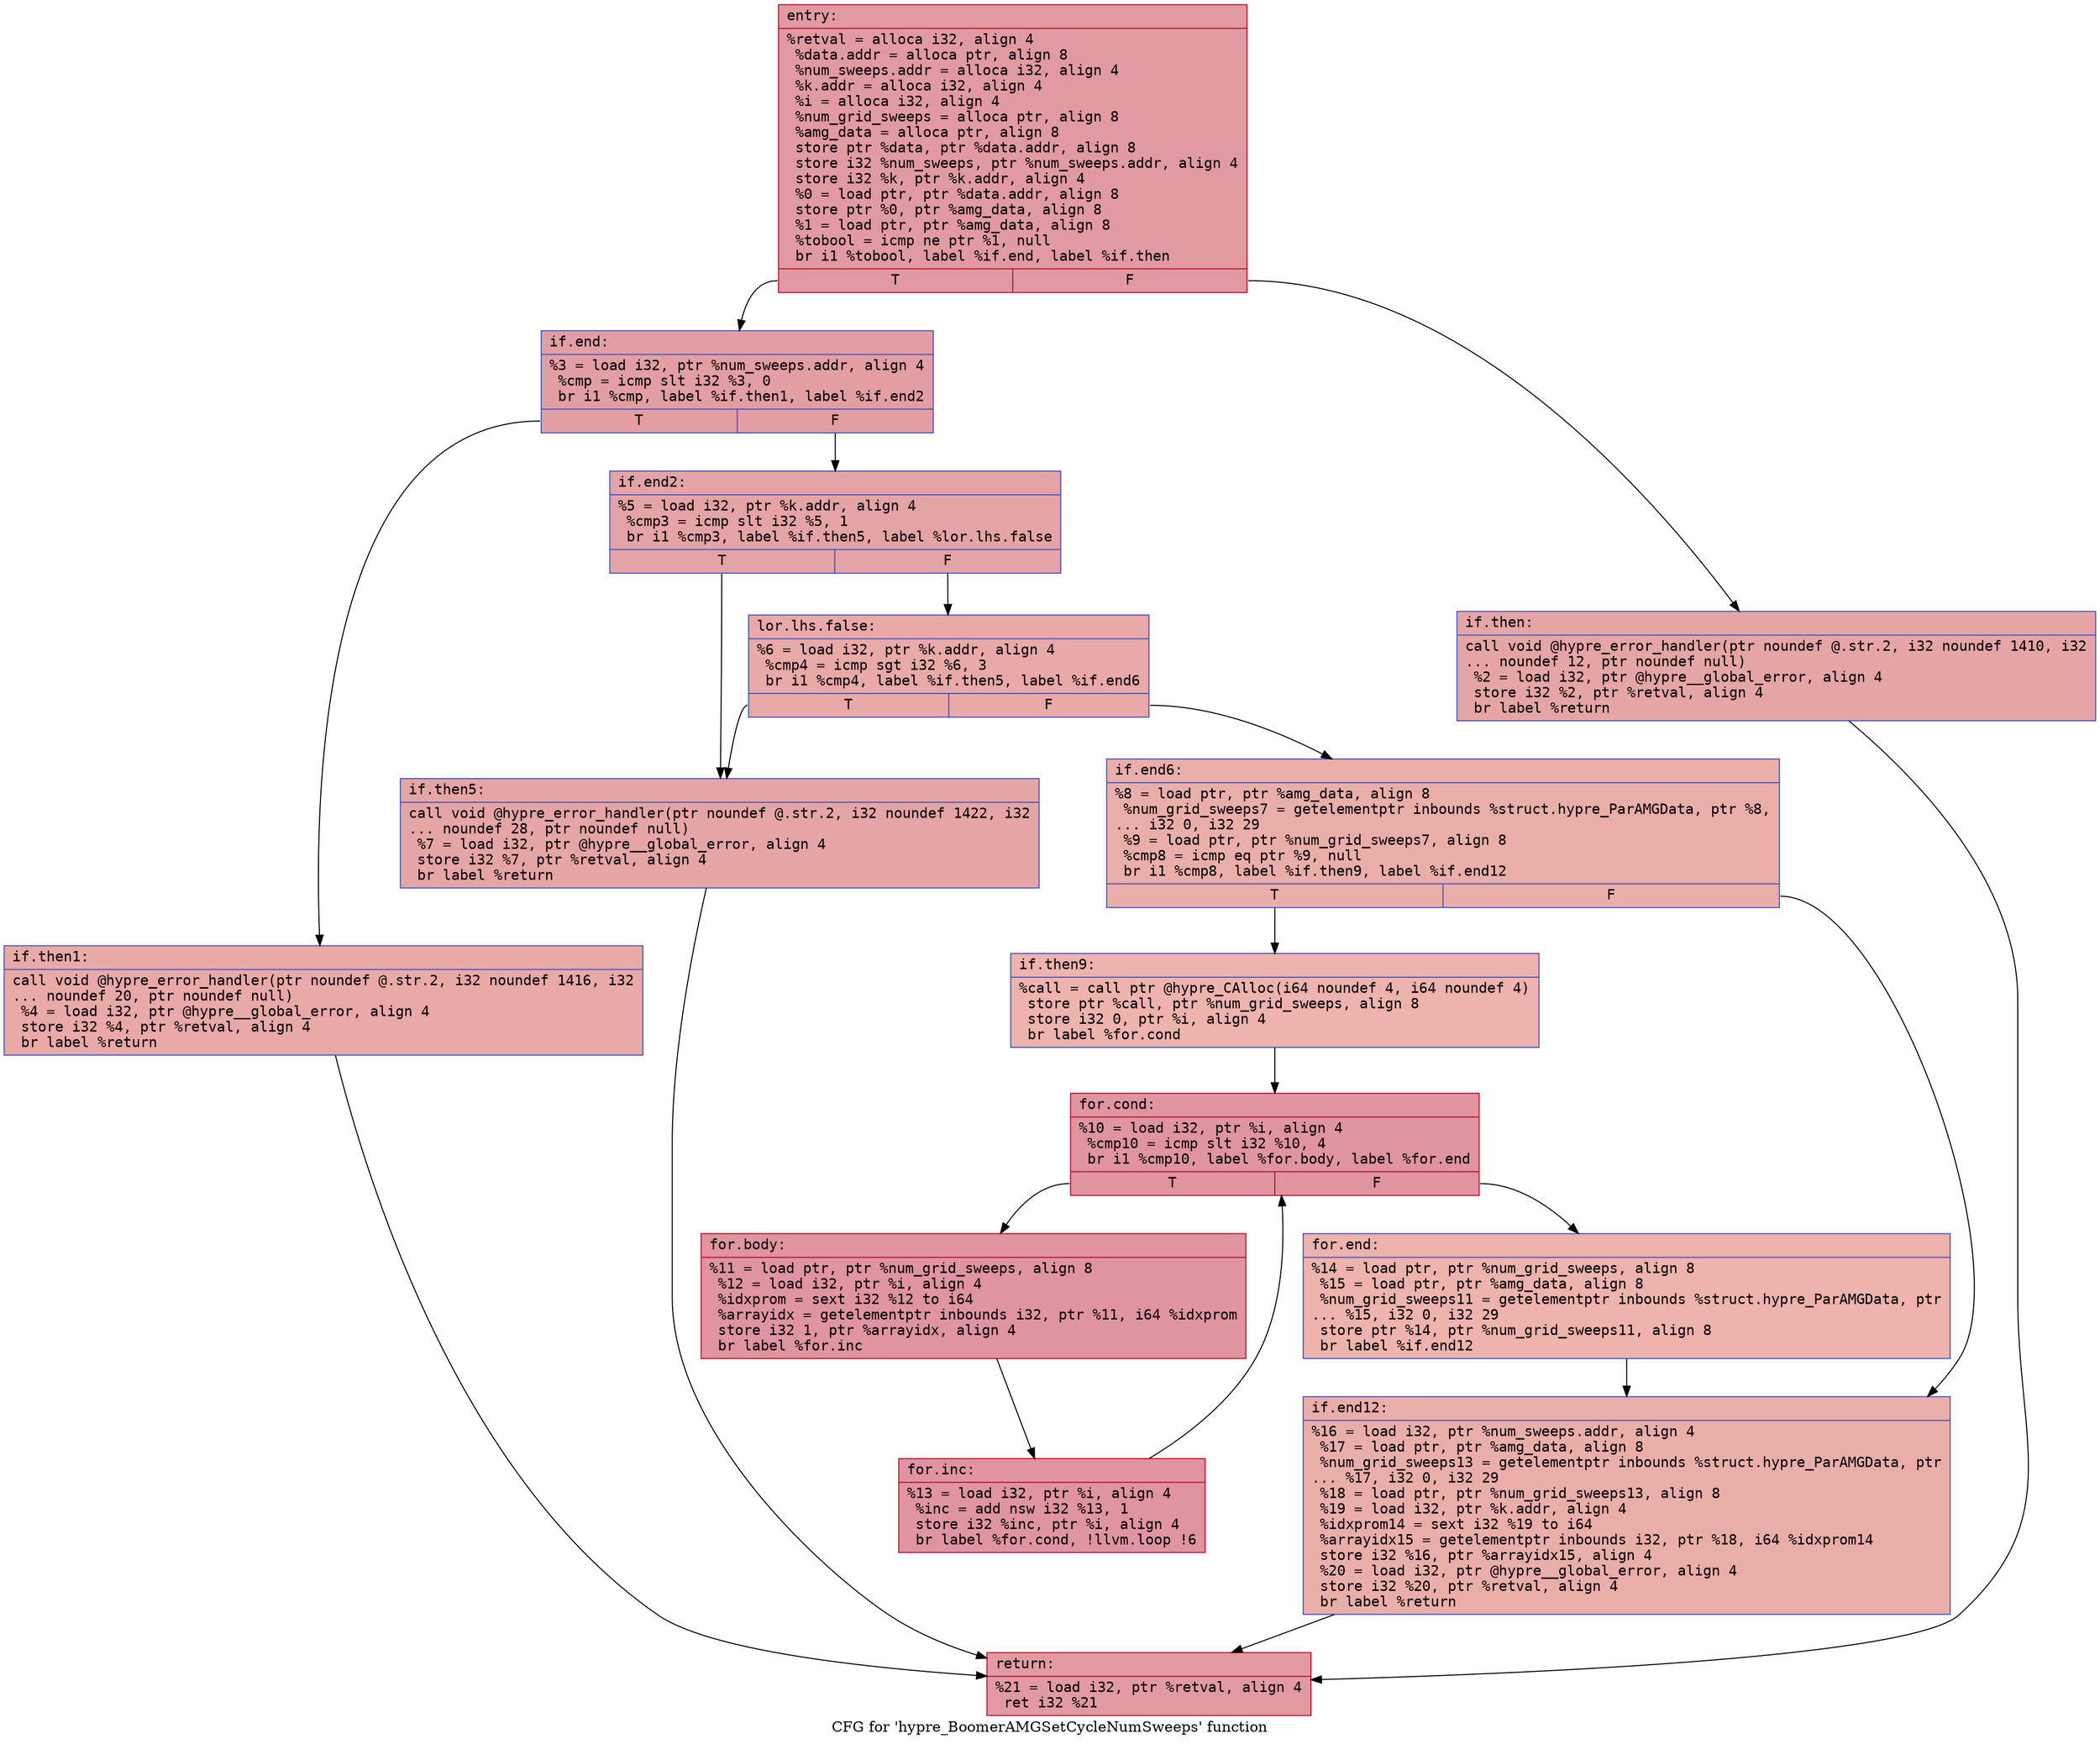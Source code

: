 digraph "CFG for 'hypre_BoomerAMGSetCycleNumSweeps' function" {
	label="CFG for 'hypre_BoomerAMGSetCycleNumSweeps' function";

	Node0x55fa80a6f350 [shape=record,color="#b70d28ff", style=filled, fillcolor="#bb1b2c70" fontname="Courier",label="{entry:\l|  %retval = alloca i32, align 4\l  %data.addr = alloca ptr, align 8\l  %num_sweeps.addr = alloca i32, align 4\l  %k.addr = alloca i32, align 4\l  %i = alloca i32, align 4\l  %num_grid_sweeps = alloca ptr, align 8\l  %amg_data = alloca ptr, align 8\l  store ptr %data, ptr %data.addr, align 8\l  store i32 %num_sweeps, ptr %num_sweeps.addr, align 4\l  store i32 %k, ptr %k.addr, align 4\l  %0 = load ptr, ptr %data.addr, align 8\l  store ptr %0, ptr %amg_data, align 8\l  %1 = load ptr, ptr %amg_data, align 8\l  %tobool = icmp ne ptr %1, null\l  br i1 %tobool, label %if.end, label %if.then\l|{<s0>T|<s1>F}}"];
	Node0x55fa80a6f350:s0 -> Node0x55fa80a6fc40[tooltip="entry -> if.end\nProbability 62.50%" ];
	Node0x55fa80a6f350:s1 -> Node0x55fa80a6f220[tooltip="entry -> if.then\nProbability 37.50%" ];
	Node0x55fa80a6f220 [shape=record,color="#3d50c3ff", style=filled, fillcolor="#c5333470" fontname="Courier",label="{if.then:\l|  call void @hypre_error_handler(ptr noundef @.str.2, i32 noundef 1410, i32\l... noundef 12, ptr noundef null)\l  %2 = load i32, ptr @hypre__global_error, align 4\l  store i32 %2, ptr %retval, align 4\l  br label %return\l}"];
	Node0x55fa80a6f220 -> Node0x55fa80a701a0[tooltip="if.then -> return\nProbability 100.00%" ];
	Node0x55fa80a6fc40 [shape=record,color="#3d50c3ff", style=filled, fillcolor="#be242e70" fontname="Courier",label="{if.end:\l|  %3 = load i32, ptr %num_sweeps.addr, align 4\l  %cmp = icmp slt i32 %3, 0\l  br i1 %cmp, label %if.then1, label %if.end2\l|{<s0>T|<s1>F}}"];
	Node0x55fa80a6fc40:s0 -> Node0x55fa80a70370[tooltip="if.end -> if.then1\nProbability 37.50%" ];
	Node0x55fa80a6fc40:s1 -> Node0x55fa80a703c0[tooltip="if.end -> if.end2\nProbability 62.50%" ];
	Node0x55fa80a70370 [shape=record,color="#3d50c3ff", style=filled, fillcolor="#ca3b3770" fontname="Courier",label="{if.then1:\l|  call void @hypre_error_handler(ptr noundef @.str.2, i32 noundef 1416, i32\l... noundef 20, ptr noundef null)\l  %4 = load i32, ptr @hypre__global_error, align 4\l  store i32 %4, ptr %retval, align 4\l  br label %return\l}"];
	Node0x55fa80a70370 -> Node0x55fa80a701a0[tooltip="if.then1 -> return\nProbability 100.00%" ];
	Node0x55fa80a703c0 [shape=record,color="#3d50c3ff", style=filled, fillcolor="#c32e3170" fontname="Courier",label="{if.end2:\l|  %5 = load i32, ptr %k.addr, align 4\l  %cmp3 = icmp slt i32 %5, 1\l  br i1 %cmp3, label %if.then5, label %lor.lhs.false\l|{<s0>T|<s1>F}}"];
	Node0x55fa80a703c0:s0 -> Node0x55fa80a709d0[tooltip="if.end2 -> if.then5\nProbability 37.50%" ];
	Node0x55fa80a703c0:s1 -> Node0x55fa80a70a20[tooltip="if.end2 -> lor.lhs.false\nProbability 62.50%" ];
	Node0x55fa80a70a20 [shape=record,color="#3d50c3ff", style=filled, fillcolor="#ca3b3770" fontname="Courier",label="{lor.lhs.false:\l|  %6 = load i32, ptr %k.addr, align 4\l  %cmp4 = icmp sgt i32 %6, 3\l  br i1 %cmp4, label %if.then5, label %if.end6\l|{<s0>T|<s1>F}}"];
	Node0x55fa80a70a20:s0 -> Node0x55fa80a709d0[tooltip="lor.lhs.false -> if.then5\nProbability 50.00%" ];
	Node0x55fa80a70a20:s1 -> Node0x55fa80a70c30[tooltip="lor.lhs.false -> if.end6\nProbability 50.00%" ];
	Node0x55fa80a709d0 [shape=record,color="#3d50c3ff", style=filled, fillcolor="#c5333470" fontname="Courier",label="{if.then5:\l|  call void @hypre_error_handler(ptr noundef @.str.2, i32 noundef 1422, i32\l... noundef 28, ptr noundef null)\l  %7 = load i32, ptr @hypre__global_error, align 4\l  store i32 %7, ptr %retval, align 4\l  br label %return\l}"];
	Node0x55fa80a709d0 -> Node0x55fa80a701a0[tooltip="if.then5 -> return\nProbability 100.00%" ];
	Node0x55fa80a70c30 [shape=record,color="#3d50c3ff", style=filled, fillcolor="#d0473d70" fontname="Courier",label="{if.end6:\l|  %8 = load ptr, ptr %amg_data, align 8\l  %num_grid_sweeps7 = getelementptr inbounds %struct.hypre_ParAMGData, ptr %8,\l... i32 0, i32 29\l  %9 = load ptr, ptr %num_grid_sweeps7, align 8\l  %cmp8 = icmp eq ptr %9, null\l  br i1 %cmp8, label %if.then9, label %if.end12\l|{<s0>T|<s1>F}}"];
	Node0x55fa80a70c30:s0 -> Node0x55fa80a6fcb0[tooltip="if.end6 -> if.then9\nProbability 37.50%" ];
	Node0x55fa80a70c30:s1 -> Node0x55fa80a6fd00[tooltip="if.end6 -> if.end12\nProbability 62.50%" ];
	Node0x55fa80a6fcb0 [shape=record,color="#3d50c3ff", style=filled, fillcolor="#d6524470" fontname="Courier",label="{if.then9:\l|  %call = call ptr @hypre_CAlloc(i64 noundef 4, i64 noundef 4)\l  store ptr %call, ptr %num_grid_sweeps, align 8\l  store i32 0, ptr %i, align 4\l  br label %for.cond\l}"];
	Node0x55fa80a6fcb0 -> Node0x55fa80a71920[tooltip="if.then9 -> for.cond\nProbability 100.00%" ];
	Node0x55fa80a71920 [shape=record,color="#b70d28ff", style=filled, fillcolor="#b70d2870" fontname="Courier",label="{for.cond:\l|  %10 = load i32, ptr %i, align 4\l  %cmp10 = icmp slt i32 %10, 4\l  br i1 %cmp10, label %for.body, label %for.end\l|{<s0>T|<s1>F}}"];
	Node0x55fa80a71920:s0 -> Node0x55fa80a71af0[tooltip="for.cond -> for.body\nProbability 96.88%" ];
	Node0x55fa80a71920:s1 -> Node0x55fa80a71b40[tooltip="for.cond -> for.end\nProbability 3.12%" ];
	Node0x55fa80a71af0 [shape=record,color="#b70d28ff", style=filled, fillcolor="#b70d2870" fontname="Courier",label="{for.body:\l|  %11 = load ptr, ptr %num_grid_sweeps, align 8\l  %12 = load i32, ptr %i, align 4\l  %idxprom = sext i32 %12 to i64\l  %arrayidx = getelementptr inbounds i32, ptr %11, i64 %idxprom\l  store i32 1, ptr %arrayidx, align 4\l  br label %for.inc\l}"];
	Node0x55fa80a71af0 -> Node0x55fa80a71fc0[tooltip="for.body -> for.inc\nProbability 100.00%" ];
	Node0x55fa80a71fc0 [shape=record,color="#b70d28ff", style=filled, fillcolor="#b70d2870" fontname="Courier",label="{for.inc:\l|  %13 = load i32, ptr %i, align 4\l  %inc = add nsw i32 %13, 1\l  store i32 %inc, ptr %i, align 4\l  br label %for.cond, !llvm.loop !6\l}"];
	Node0x55fa80a71fc0 -> Node0x55fa80a71920[tooltip="for.inc -> for.cond\nProbability 100.00%" ];
	Node0x55fa80a71b40 [shape=record,color="#3d50c3ff", style=filled, fillcolor="#d6524470" fontname="Courier",label="{for.end:\l|  %14 = load ptr, ptr %num_grid_sweeps, align 8\l  %15 = load ptr, ptr %amg_data, align 8\l  %num_grid_sweeps11 = getelementptr inbounds %struct.hypre_ParAMGData, ptr\l... %15, i32 0, i32 29\l  store ptr %14, ptr %num_grid_sweeps11, align 8\l  br label %if.end12\l}"];
	Node0x55fa80a71b40 -> Node0x55fa80a6fd00[tooltip="for.end -> if.end12\nProbability 100.00%" ];
	Node0x55fa80a6fd00 [shape=record,color="#3d50c3ff", style=filled, fillcolor="#d0473d70" fontname="Courier",label="{if.end12:\l|  %16 = load i32, ptr %num_sweeps.addr, align 4\l  %17 = load ptr, ptr %amg_data, align 8\l  %num_grid_sweeps13 = getelementptr inbounds %struct.hypre_ParAMGData, ptr\l... %17, i32 0, i32 29\l  %18 = load ptr, ptr %num_grid_sweeps13, align 8\l  %19 = load i32, ptr %k.addr, align 4\l  %idxprom14 = sext i32 %19 to i64\l  %arrayidx15 = getelementptr inbounds i32, ptr %18, i64 %idxprom14\l  store i32 %16, ptr %arrayidx15, align 4\l  %20 = load i32, ptr @hypre__global_error, align 4\l  store i32 %20, ptr %retval, align 4\l  br label %return\l}"];
	Node0x55fa80a6fd00 -> Node0x55fa80a701a0[tooltip="if.end12 -> return\nProbability 100.00%" ];
	Node0x55fa80a701a0 [shape=record,color="#b70d28ff", style=filled, fillcolor="#bb1b2c70" fontname="Courier",label="{return:\l|  %21 = load i32, ptr %retval, align 4\l  ret i32 %21\l}"];
}
